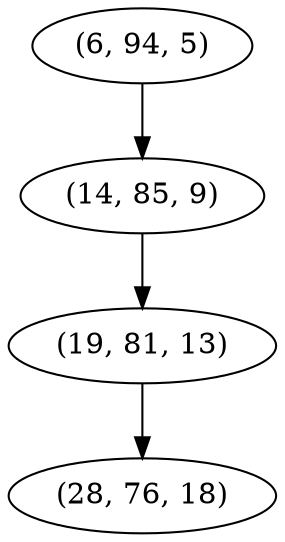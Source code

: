 digraph tree {
    "(6, 94, 5)";
    "(14, 85, 9)";
    "(19, 81, 13)";
    "(28, 76, 18)";
    "(6, 94, 5)" -> "(14, 85, 9)";
    "(14, 85, 9)" -> "(19, 81, 13)";
    "(19, 81, 13)" -> "(28, 76, 18)";
}
